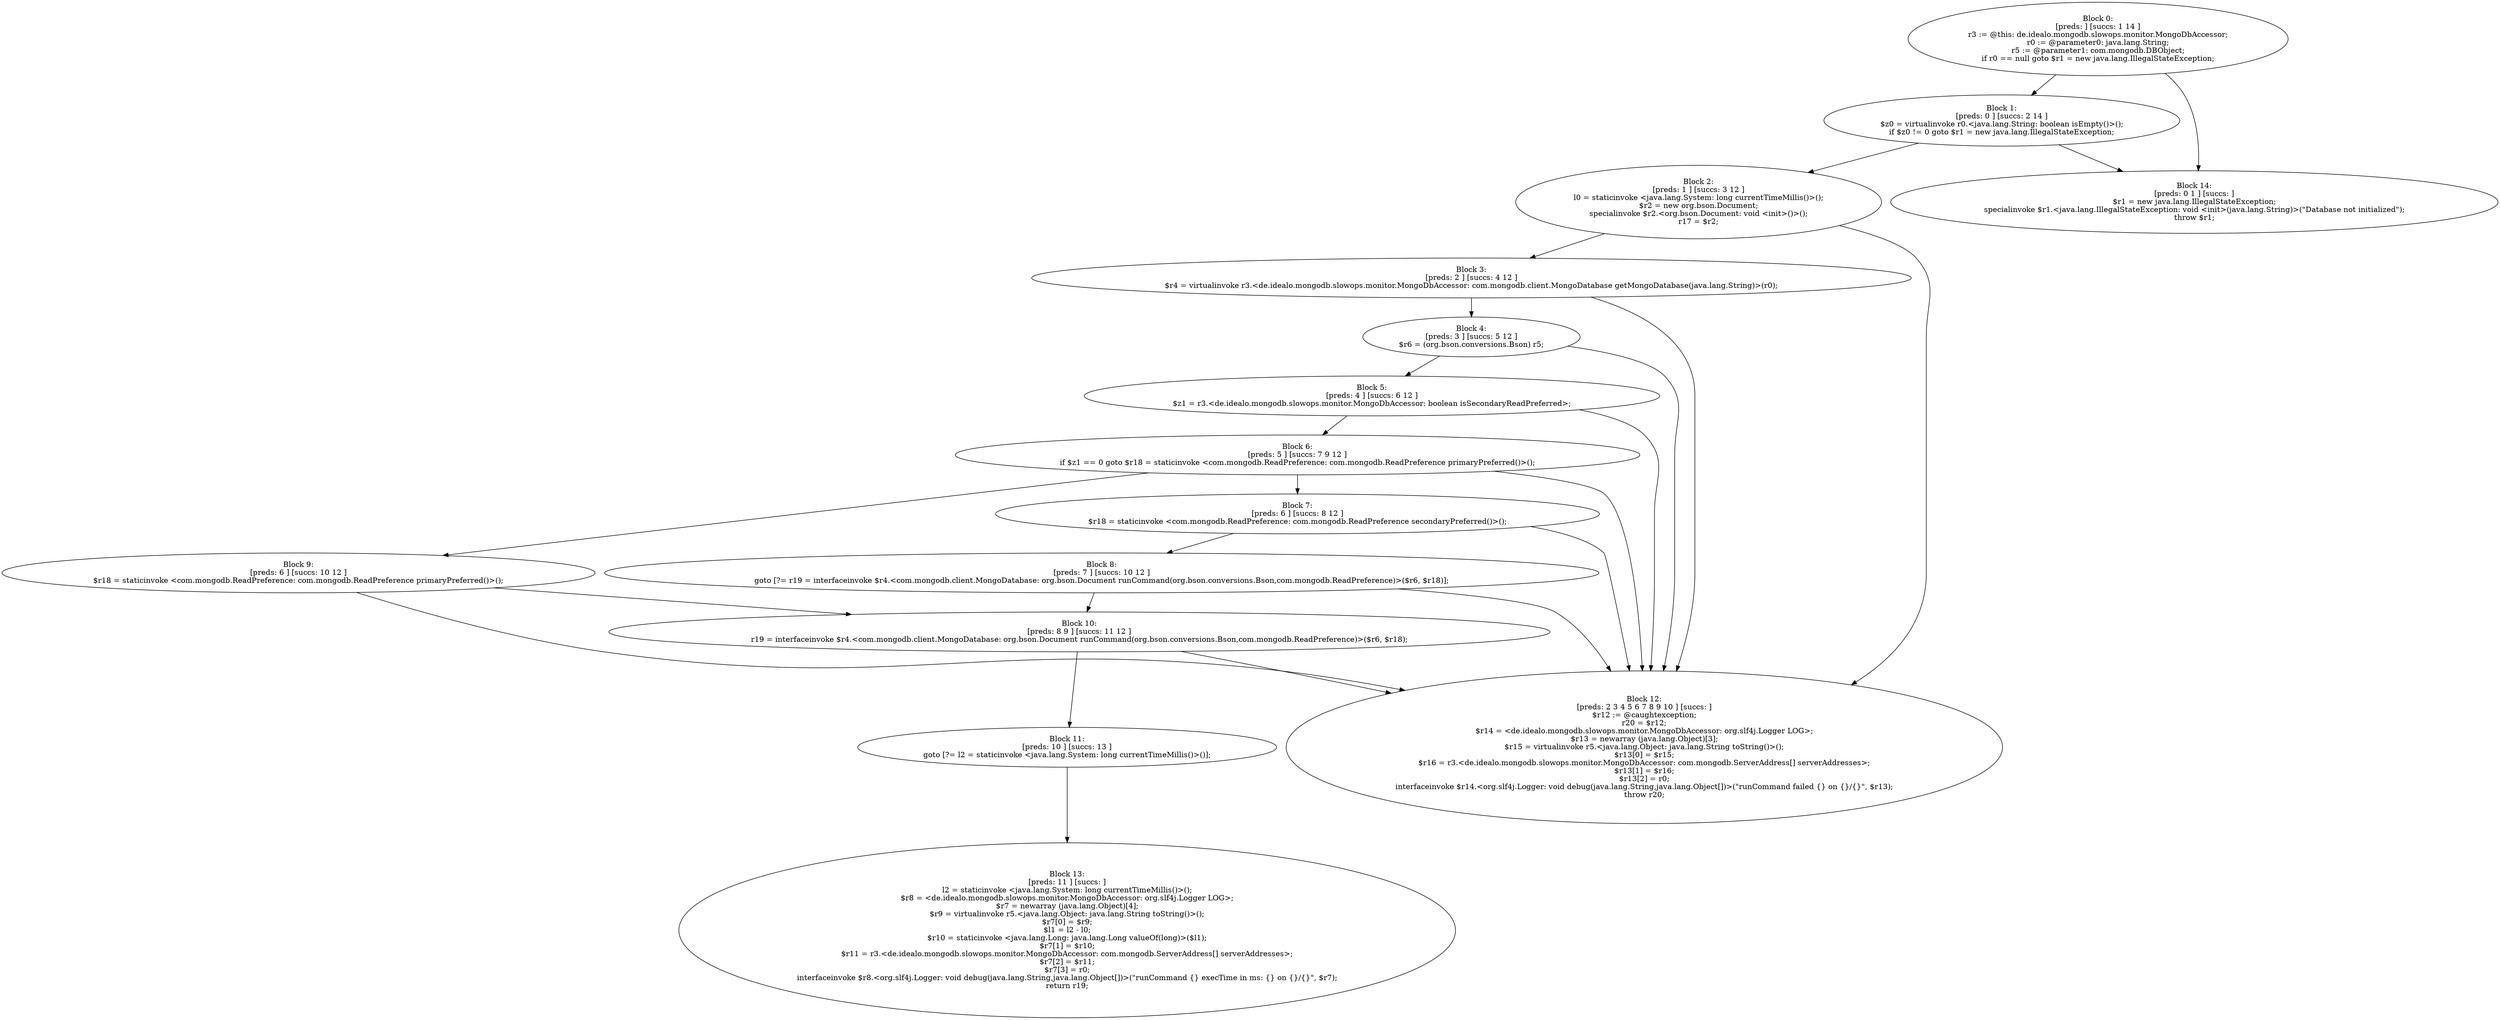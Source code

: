 digraph "unitGraph" {
    "Block 0:
[preds: ] [succs: 1 14 ]
r3 := @this: de.idealo.mongodb.slowops.monitor.MongoDbAccessor;
r0 := @parameter0: java.lang.String;
r5 := @parameter1: com.mongodb.DBObject;
if r0 == null goto $r1 = new java.lang.IllegalStateException;
"
    "Block 1:
[preds: 0 ] [succs: 2 14 ]
$z0 = virtualinvoke r0.<java.lang.String: boolean isEmpty()>();
if $z0 != 0 goto $r1 = new java.lang.IllegalStateException;
"
    "Block 2:
[preds: 1 ] [succs: 3 12 ]
l0 = staticinvoke <java.lang.System: long currentTimeMillis()>();
$r2 = new org.bson.Document;
specialinvoke $r2.<org.bson.Document: void <init>()>();
r17 = $r2;
"
    "Block 3:
[preds: 2 ] [succs: 4 12 ]
$r4 = virtualinvoke r3.<de.idealo.mongodb.slowops.monitor.MongoDbAccessor: com.mongodb.client.MongoDatabase getMongoDatabase(java.lang.String)>(r0);
"
    "Block 4:
[preds: 3 ] [succs: 5 12 ]
$r6 = (org.bson.conversions.Bson) r5;
"
    "Block 5:
[preds: 4 ] [succs: 6 12 ]
$z1 = r3.<de.idealo.mongodb.slowops.monitor.MongoDbAccessor: boolean isSecondaryReadPreferred>;
"
    "Block 6:
[preds: 5 ] [succs: 7 9 12 ]
if $z1 == 0 goto $r18 = staticinvoke <com.mongodb.ReadPreference: com.mongodb.ReadPreference primaryPreferred()>();
"
    "Block 7:
[preds: 6 ] [succs: 8 12 ]
$r18 = staticinvoke <com.mongodb.ReadPreference: com.mongodb.ReadPreference secondaryPreferred()>();
"
    "Block 8:
[preds: 7 ] [succs: 10 12 ]
goto [?= r19 = interfaceinvoke $r4.<com.mongodb.client.MongoDatabase: org.bson.Document runCommand(org.bson.conversions.Bson,com.mongodb.ReadPreference)>($r6, $r18)];
"
    "Block 9:
[preds: 6 ] [succs: 10 12 ]
$r18 = staticinvoke <com.mongodb.ReadPreference: com.mongodb.ReadPreference primaryPreferred()>();
"
    "Block 10:
[preds: 8 9 ] [succs: 11 12 ]
r19 = interfaceinvoke $r4.<com.mongodb.client.MongoDatabase: org.bson.Document runCommand(org.bson.conversions.Bson,com.mongodb.ReadPreference)>($r6, $r18);
"
    "Block 11:
[preds: 10 ] [succs: 13 ]
goto [?= l2 = staticinvoke <java.lang.System: long currentTimeMillis()>()];
"
    "Block 12:
[preds: 2 3 4 5 6 7 8 9 10 ] [succs: ]
$r12 := @caughtexception;
r20 = $r12;
$r14 = <de.idealo.mongodb.slowops.monitor.MongoDbAccessor: org.slf4j.Logger LOG>;
$r13 = newarray (java.lang.Object)[3];
$r15 = virtualinvoke r5.<java.lang.Object: java.lang.String toString()>();
$r13[0] = $r15;
$r16 = r3.<de.idealo.mongodb.slowops.monitor.MongoDbAccessor: com.mongodb.ServerAddress[] serverAddresses>;
$r13[1] = $r16;
$r13[2] = r0;
interfaceinvoke $r14.<org.slf4j.Logger: void debug(java.lang.String,java.lang.Object[])>(\"runCommand failed {} on {}/{}\", $r13);
throw r20;
"
    "Block 13:
[preds: 11 ] [succs: ]
l2 = staticinvoke <java.lang.System: long currentTimeMillis()>();
$r8 = <de.idealo.mongodb.slowops.monitor.MongoDbAccessor: org.slf4j.Logger LOG>;
$r7 = newarray (java.lang.Object)[4];
$r9 = virtualinvoke r5.<java.lang.Object: java.lang.String toString()>();
$r7[0] = $r9;
$l1 = l2 - l0;
$r10 = staticinvoke <java.lang.Long: java.lang.Long valueOf(long)>($l1);
$r7[1] = $r10;
$r11 = r3.<de.idealo.mongodb.slowops.monitor.MongoDbAccessor: com.mongodb.ServerAddress[] serverAddresses>;
$r7[2] = $r11;
$r7[3] = r0;
interfaceinvoke $r8.<org.slf4j.Logger: void debug(java.lang.String,java.lang.Object[])>(\"runCommand {} execTime in ms: {} on {}/{}\", $r7);
return r19;
"
    "Block 14:
[preds: 0 1 ] [succs: ]
$r1 = new java.lang.IllegalStateException;
specialinvoke $r1.<java.lang.IllegalStateException: void <init>(java.lang.String)>(\"Database not initialized\");
throw $r1;
"
    "Block 0:
[preds: ] [succs: 1 14 ]
r3 := @this: de.idealo.mongodb.slowops.monitor.MongoDbAccessor;
r0 := @parameter0: java.lang.String;
r5 := @parameter1: com.mongodb.DBObject;
if r0 == null goto $r1 = new java.lang.IllegalStateException;
"->"Block 1:
[preds: 0 ] [succs: 2 14 ]
$z0 = virtualinvoke r0.<java.lang.String: boolean isEmpty()>();
if $z0 != 0 goto $r1 = new java.lang.IllegalStateException;
";
    "Block 0:
[preds: ] [succs: 1 14 ]
r3 := @this: de.idealo.mongodb.slowops.monitor.MongoDbAccessor;
r0 := @parameter0: java.lang.String;
r5 := @parameter1: com.mongodb.DBObject;
if r0 == null goto $r1 = new java.lang.IllegalStateException;
"->"Block 14:
[preds: 0 1 ] [succs: ]
$r1 = new java.lang.IllegalStateException;
specialinvoke $r1.<java.lang.IllegalStateException: void <init>(java.lang.String)>(\"Database not initialized\");
throw $r1;
";
    "Block 1:
[preds: 0 ] [succs: 2 14 ]
$z0 = virtualinvoke r0.<java.lang.String: boolean isEmpty()>();
if $z0 != 0 goto $r1 = new java.lang.IllegalStateException;
"->"Block 2:
[preds: 1 ] [succs: 3 12 ]
l0 = staticinvoke <java.lang.System: long currentTimeMillis()>();
$r2 = new org.bson.Document;
specialinvoke $r2.<org.bson.Document: void <init>()>();
r17 = $r2;
";
    "Block 1:
[preds: 0 ] [succs: 2 14 ]
$z0 = virtualinvoke r0.<java.lang.String: boolean isEmpty()>();
if $z0 != 0 goto $r1 = new java.lang.IllegalStateException;
"->"Block 14:
[preds: 0 1 ] [succs: ]
$r1 = new java.lang.IllegalStateException;
specialinvoke $r1.<java.lang.IllegalStateException: void <init>(java.lang.String)>(\"Database not initialized\");
throw $r1;
";
    "Block 2:
[preds: 1 ] [succs: 3 12 ]
l0 = staticinvoke <java.lang.System: long currentTimeMillis()>();
$r2 = new org.bson.Document;
specialinvoke $r2.<org.bson.Document: void <init>()>();
r17 = $r2;
"->"Block 3:
[preds: 2 ] [succs: 4 12 ]
$r4 = virtualinvoke r3.<de.idealo.mongodb.slowops.monitor.MongoDbAccessor: com.mongodb.client.MongoDatabase getMongoDatabase(java.lang.String)>(r0);
";
    "Block 2:
[preds: 1 ] [succs: 3 12 ]
l0 = staticinvoke <java.lang.System: long currentTimeMillis()>();
$r2 = new org.bson.Document;
specialinvoke $r2.<org.bson.Document: void <init>()>();
r17 = $r2;
"->"Block 12:
[preds: 2 3 4 5 6 7 8 9 10 ] [succs: ]
$r12 := @caughtexception;
r20 = $r12;
$r14 = <de.idealo.mongodb.slowops.monitor.MongoDbAccessor: org.slf4j.Logger LOG>;
$r13 = newarray (java.lang.Object)[3];
$r15 = virtualinvoke r5.<java.lang.Object: java.lang.String toString()>();
$r13[0] = $r15;
$r16 = r3.<de.idealo.mongodb.slowops.monitor.MongoDbAccessor: com.mongodb.ServerAddress[] serverAddresses>;
$r13[1] = $r16;
$r13[2] = r0;
interfaceinvoke $r14.<org.slf4j.Logger: void debug(java.lang.String,java.lang.Object[])>(\"runCommand failed {} on {}/{}\", $r13);
throw r20;
";
    "Block 3:
[preds: 2 ] [succs: 4 12 ]
$r4 = virtualinvoke r3.<de.idealo.mongodb.slowops.monitor.MongoDbAccessor: com.mongodb.client.MongoDatabase getMongoDatabase(java.lang.String)>(r0);
"->"Block 4:
[preds: 3 ] [succs: 5 12 ]
$r6 = (org.bson.conversions.Bson) r5;
";
    "Block 3:
[preds: 2 ] [succs: 4 12 ]
$r4 = virtualinvoke r3.<de.idealo.mongodb.slowops.monitor.MongoDbAccessor: com.mongodb.client.MongoDatabase getMongoDatabase(java.lang.String)>(r0);
"->"Block 12:
[preds: 2 3 4 5 6 7 8 9 10 ] [succs: ]
$r12 := @caughtexception;
r20 = $r12;
$r14 = <de.idealo.mongodb.slowops.monitor.MongoDbAccessor: org.slf4j.Logger LOG>;
$r13 = newarray (java.lang.Object)[3];
$r15 = virtualinvoke r5.<java.lang.Object: java.lang.String toString()>();
$r13[0] = $r15;
$r16 = r3.<de.idealo.mongodb.slowops.monitor.MongoDbAccessor: com.mongodb.ServerAddress[] serverAddresses>;
$r13[1] = $r16;
$r13[2] = r0;
interfaceinvoke $r14.<org.slf4j.Logger: void debug(java.lang.String,java.lang.Object[])>(\"runCommand failed {} on {}/{}\", $r13);
throw r20;
";
    "Block 4:
[preds: 3 ] [succs: 5 12 ]
$r6 = (org.bson.conversions.Bson) r5;
"->"Block 5:
[preds: 4 ] [succs: 6 12 ]
$z1 = r3.<de.idealo.mongodb.slowops.monitor.MongoDbAccessor: boolean isSecondaryReadPreferred>;
";
    "Block 4:
[preds: 3 ] [succs: 5 12 ]
$r6 = (org.bson.conversions.Bson) r5;
"->"Block 12:
[preds: 2 3 4 5 6 7 8 9 10 ] [succs: ]
$r12 := @caughtexception;
r20 = $r12;
$r14 = <de.idealo.mongodb.slowops.monitor.MongoDbAccessor: org.slf4j.Logger LOG>;
$r13 = newarray (java.lang.Object)[3];
$r15 = virtualinvoke r5.<java.lang.Object: java.lang.String toString()>();
$r13[0] = $r15;
$r16 = r3.<de.idealo.mongodb.slowops.monitor.MongoDbAccessor: com.mongodb.ServerAddress[] serverAddresses>;
$r13[1] = $r16;
$r13[2] = r0;
interfaceinvoke $r14.<org.slf4j.Logger: void debug(java.lang.String,java.lang.Object[])>(\"runCommand failed {} on {}/{}\", $r13);
throw r20;
";
    "Block 5:
[preds: 4 ] [succs: 6 12 ]
$z1 = r3.<de.idealo.mongodb.slowops.monitor.MongoDbAccessor: boolean isSecondaryReadPreferred>;
"->"Block 6:
[preds: 5 ] [succs: 7 9 12 ]
if $z1 == 0 goto $r18 = staticinvoke <com.mongodb.ReadPreference: com.mongodb.ReadPreference primaryPreferred()>();
";
    "Block 5:
[preds: 4 ] [succs: 6 12 ]
$z1 = r3.<de.idealo.mongodb.slowops.monitor.MongoDbAccessor: boolean isSecondaryReadPreferred>;
"->"Block 12:
[preds: 2 3 4 5 6 7 8 9 10 ] [succs: ]
$r12 := @caughtexception;
r20 = $r12;
$r14 = <de.idealo.mongodb.slowops.monitor.MongoDbAccessor: org.slf4j.Logger LOG>;
$r13 = newarray (java.lang.Object)[3];
$r15 = virtualinvoke r5.<java.lang.Object: java.lang.String toString()>();
$r13[0] = $r15;
$r16 = r3.<de.idealo.mongodb.slowops.monitor.MongoDbAccessor: com.mongodb.ServerAddress[] serverAddresses>;
$r13[1] = $r16;
$r13[2] = r0;
interfaceinvoke $r14.<org.slf4j.Logger: void debug(java.lang.String,java.lang.Object[])>(\"runCommand failed {} on {}/{}\", $r13);
throw r20;
";
    "Block 6:
[preds: 5 ] [succs: 7 9 12 ]
if $z1 == 0 goto $r18 = staticinvoke <com.mongodb.ReadPreference: com.mongodb.ReadPreference primaryPreferred()>();
"->"Block 7:
[preds: 6 ] [succs: 8 12 ]
$r18 = staticinvoke <com.mongodb.ReadPreference: com.mongodb.ReadPreference secondaryPreferred()>();
";
    "Block 6:
[preds: 5 ] [succs: 7 9 12 ]
if $z1 == 0 goto $r18 = staticinvoke <com.mongodb.ReadPreference: com.mongodb.ReadPreference primaryPreferred()>();
"->"Block 9:
[preds: 6 ] [succs: 10 12 ]
$r18 = staticinvoke <com.mongodb.ReadPreference: com.mongodb.ReadPreference primaryPreferred()>();
";
    "Block 6:
[preds: 5 ] [succs: 7 9 12 ]
if $z1 == 0 goto $r18 = staticinvoke <com.mongodb.ReadPreference: com.mongodb.ReadPreference primaryPreferred()>();
"->"Block 12:
[preds: 2 3 4 5 6 7 8 9 10 ] [succs: ]
$r12 := @caughtexception;
r20 = $r12;
$r14 = <de.idealo.mongodb.slowops.monitor.MongoDbAccessor: org.slf4j.Logger LOG>;
$r13 = newarray (java.lang.Object)[3];
$r15 = virtualinvoke r5.<java.lang.Object: java.lang.String toString()>();
$r13[0] = $r15;
$r16 = r3.<de.idealo.mongodb.slowops.monitor.MongoDbAccessor: com.mongodb.ServerAddress[] serverAddresses>;
$r13[1] = $r16;
$r13[2] = r0;
interfaceinvoke $r14.<org.slf4j.Logger: void debug(java.lang.String,java.lang.Object[])>(\"runCommand failed {} on {}/{}\", $r13);
throw r20;
";
    "Block 7:
[preds: 6 ] [succs: 8 12 ]
$r18 = staticinvoke <com.mongodb.ReadPreference: com.mongodb.ReadPreference secondaryPreferred()>();
"->"Block 8:
[preds: 7 ] [succs: 10 12 ]
goto [?= r19 = interfaceinvoke $r4.<com.mongodb.client.MongoDatabase: org.bson.Document runCommand(org.bson.conversions.Bson,com.mongodb.ReadPreference)>($r6, $r18)];
";
    "Block 7:
[preds: 6 ] [succs: 8 12 ]
$r18 = staticinvoke <com.mongodb.ReadPreference: com.mongodb.ReadPreference secondaryPreferred()>();
"->"Block 12:
[preds: 2 3 4 5 6 7 8 9 10 ] [succs: ]
$r12 := @caughtexception;
r20 = $r12;
$r14 = <de.idealo.mongodb.slowops.monitor.MongoDbAccessor: org.slf4j.Logger LOG>;
$r13 = newarray (java.lang.Object)[3];
$r15 = virtualinvoke r5.<java.lang.Object: java.lang.String toString()>();
$r13[0] = $r15;
$r16 = r3.<de.idealo.mongodb.slowops.monitor.MongoDbAccessor: com.mongodb.ServerAddress[] serverAddresses>;
$r13[1] = $r16;
$r13[2] = r0;
interfaceinvoke $r14.<org.slf4j.Logger: void debug(java.lang.String,java.lang.Object[])>(\"runCommand failed {} on {}/{}\", $r13);
throw r20;
";
    "Block 8:
[preds: 7 ] [succs: 10 12 ]
goto [?= r19 = interfaceinvoke $r4.<com.mongodb.client.MongoDatabase: org.bson.Document runCommand(org.bson.conversions.Bson,com.mongodb.ReadPreference)>($r6, $r18)];
"->"Block 10:
[preds: 8 9 ] [succs: 11 12 ]
r19 = interfaceinvoke $r4.<com.mongodb.client.MongoDatabase: org.bson.Document runCommand(org.bson.conversions.Bson,com.mongodb.ReadPreference)>($r6, $r18);
";
    "Block 8:
[preds: 7 ] [succs: 10 12 ]
goto [?= r19 = interfaceinvoke $r4.<com.mongodb.client.MongoDatabase: org.bson.Document runCommand(org.bson.conversions.Bson,com.mongodb.ReadPreference)>($r6, $r18)];
"->"Block 12:
[preds: 2 3 4 5 6 7 8 9 10 ] [succs: ]
$r12 := @caughtexception;
r20 = $r12;
$r14 = <de.idealo.mongodb.slowops.monitor.MongoDbAccessor: org.slf4j.Logger LOG>;
$r13 = newarray (java.lang.Object)[3];
$r15 = virtualinvoke r5.<java.lang.Object: java.lang.String toString()>();
$r13[0] = $r15;
$r16 = r3.<de.idealo.mongodb.slowops.monitor.MongoDbAccessor: com.mongodb.ServerAddress[] serverAddresses>;
$r13[1] = $r16;
$r13[2] = r0;
interfaceinvoke $r14.<org.slf4j.Logger: void debug(java.lang.String,java.lang.Object[])>(\"runCommand failed {} on {}/{}\", $r13);
throw r20;
";
    "Block 9:
[preds: 6 ] [succs: 10 12 ]
$r18 = staticinvoke <com.mongodb.ReadPreference: com.mongodb.ReadPreference primaryPreferred()>();
"->"Block 10:
[preds: 8 9 ] [succs: 11 12 ]
r19 = interfaceinvoke $r4.<com.mongodb.client.MongoDatabase: org.bson.Document runCommand(org.bson.conversions.Bson,com.mongodb.ReadPreference)>($r6, $r18);
";
    "Block 9:
[preds: 6 ] [succs: 10 12 ]
$r18 = staticinvoke <com.mongodb.ReadPreference: com.mongodb.ReadPreference primaryPreferred()>();
"->"Block 12:
[preds: 2 3 4 5 6 7 8 9 10 ] [succs: ]
$r12 := @caughtexception;
r20 = $r12;
$r14 = <de.idealo.mongodb.slowops.monitor.MongoDbAccessor: org.slf4j.Logger LOG>;
$r13 = newarray (java.lang.Object)[3];
$r15 = virtualinvoke r5.<java.lang.Object: java.lang.String toString()>();
$r13[0] = $r15;
$r16 = r3.<de.idealo.mongodb.slowops.monitor.MongoDbAccessor: com.mongodb.ServerAddress[] serverAddresses>;
$r13[1] = $r16;
$r13[2] = r0;
interfaceinvoke $r14.<org.slf4j.Logger: void debug(java.lang.String,java.lang.Object[])>(\"runCommand failed {} on {}/{}\", $r13);
throw r20;
";
    "Block 10:
[preds: 8 9 ] [succs: 11 12 ]
r19 = interfaceinvoke $r4.<com.mongodb.client.MongoDatabase: org.bson.Document runCommand(org.bson.conversions.Bson,com.mongodb.ReadPreference)>($r6, $r18);
"->"Block 11:
[preds: 10 ] [succs: 13 ]
goto [?= l2 = staticinvoke <java.lang.System: long currentTimeMillis()>()];
";
    "Block 10:
[preds: 8 9 ] [succs: 11 12 ]
r19 = interfaceinvoke $r4.<com.mongodb.client.MongoDatabase: org.bson.Document runCommand(org.bson.conversions.Bson,com.mongodb.ReadPreference)>($r6, $r18);
"->"Block 12:
[preds: 2 3 4 5 6 7 8 9 10 ] [succs: ]
$r12 := @caughtexception;
r20 = $r12;
$r14 = <de.idealo.mongodb.slowops.monitor.MongoDbAccessor: org.slf4j.Logger LOG>;
$r13 = newarray (java.lang.Object)[3];
$r15 = virtualinvoke r5.<java.lang.Object: java.lang.String toString()>();
$r13[0] = $r15;
$r16 = r3.<de.idealo.mongodb.slowops.monitor.MongoDbAccessor: com.mongodb.ServerAddress[] serverAddresses>;
$r13[1] = $r16;
$r13[2] = r0;
interfaceinvoke $r14.<org.slf4j.Logger: void debug(java.lang.String,java.lang.Object[])>(\"runCommand failed {} on {}/{}\", $r13);
throw r20;
";
    "Block 11:
[preds: 10 ] [succs: 13 ]
goto [?= l2 = staticinvoke <java.lang.System: long currentTimeMillis()>()];
"->"Block 13:
[preds: 11 ] [succs: ]
l2 = staticinvoke <java.lang.System: long currentTimeMillis()>();
$r8 = <de.idealo.mongodb.slowops.monitor.MongoDbAccessor: org.slf4j.Logger LOG>;
$r7 = newarray (java.lang.Object)[4];
$r9 = virtualinvoke r5.<java.lang.Object: java.lang.String toString()>();
$r7[0] = $r9;
$l1 = l2 - l0;
$r10 = staticinvoke <java.lang.Long: java.lang.Long valueOf(long)>($l1);
$r7[1] = $r10;
$r11 = r3.<de.idealo.mongodb.slowops.monitor.MongoDbAccessor: com.mongodb.ServerAddress[] serverAddresses>;
$r7[2] = $r11;
$r7[3] = r0;
interfaceinvoke $r8.<org.slf4j.Logger: void debug(java.lang.String,java.lang.Object[])>(\"runCommand {} execTime in ms: {} on {}/{}\", $r7);
return r19;
";
}
